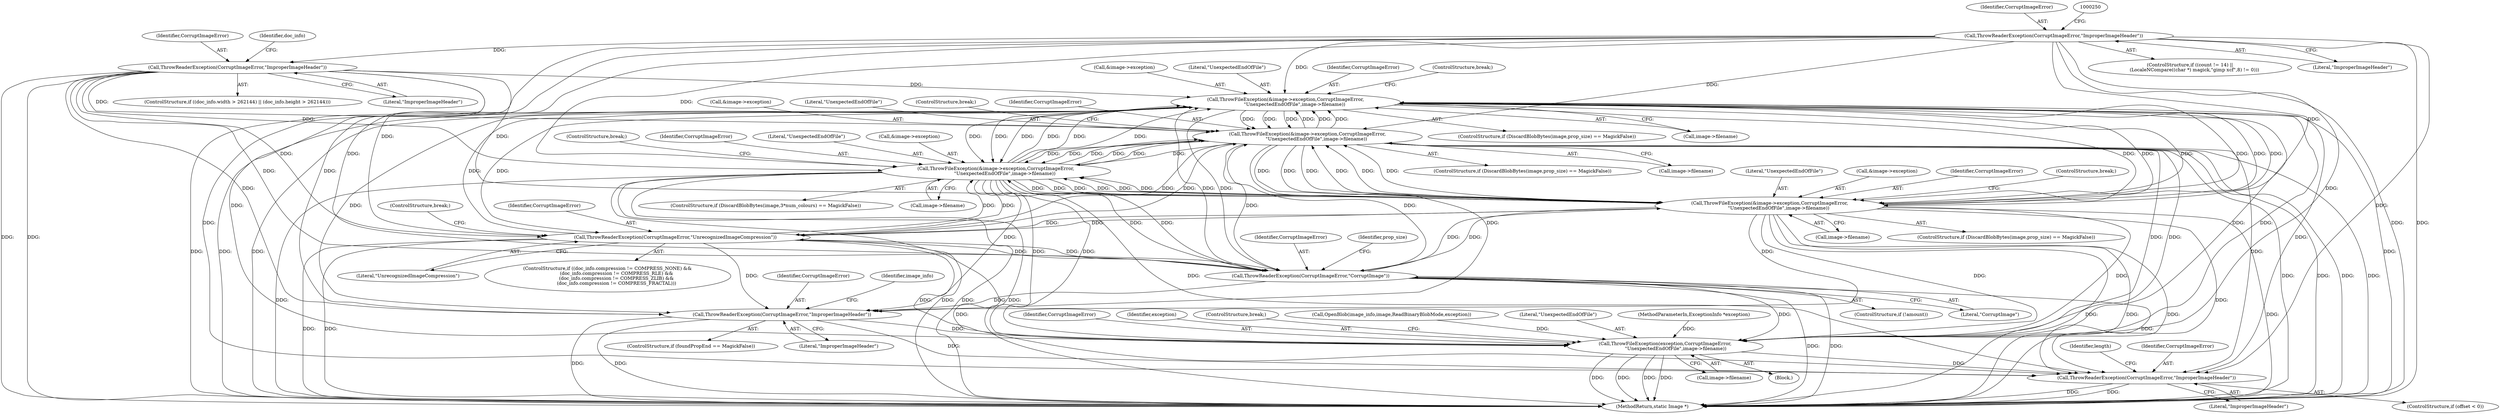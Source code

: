 digraph "0_ImageMagick_d31fec57e9dfb0516deead2053a856e3c71e9751@pointer" {
"1000548" [label="(Call,ThrowFileException(&image->exception,CorruptImageError,\n            \"UnexpectedEndOfFile\",image->filename))"];
"1000485" [label="(Call,ThrowFileException(&image->exception,CorruptImageError,\n            \"UnexpectedEndOfFile\",image->filename))"];
"1000430" [label="(Call,ThrowFileException(&image->exception,CorruptImageError,\n            \"UnexpectedEndOfFile\",image->filename))"];
"1000522" [label="(Call,ThrowFileException(&image->exception,CorruptImageError,\n            \"UnexpectedEndOfFile\",image->filename))"];
"1000548" [label="(Call,ThrowFileException(&image->exception,CorruptImageError,\n            \"UnexpectedEndOfFile\",image->filename))"];
"1000286" [label="(Call,ThrowReaderException(CorruptImageError,\"ImproperImageHeader\"))"];
"1000246" [label="(Call,ThrowReaderException(CorruptImageError,\"ImproperImageHeader\"))"];
"1000473" [label="(Call,ThrowReaderException(CorruptImageError,\"UnrecognizedImageCompression\"))"];
"1000624" [label="(Call,ThrowReaderException(CorruptImageError,\"CorruptImage\"))"];
"1000641" [label="(Call,ThrowReaderException(CorruptImageError,\"ImproperImageHeader\"))"];
"1000700" [label="(Call,ThrowFileException(exception,CorruptImageError,\n              \"UnexpectedEndOfFile\",image->filename))"];
"1000726" [label="(Call,ThrowReaderException(CorruptImageError,\"ImproperImageHeader\"))"];
"1000529" [label="(Call,image->filename)"];
"1000637" [label="(ControlStructure,if (foundPropEnd == MagickFalse))"];
"1000479" [label="(ControlStructure,if (DiscardBlobBytes(image,prop_size) == MagickFalse))"];
"1000553" [label="(Identifier,CorruptImageError)"];
"1000287" [label="(Identifier,CorruptImageError)"];
"1000730" [label="(Identifier,length)"];
"1000246" [label="(Call,ThrowReaderException(CorruptImageError,\"ImproperImageHeader\"))"];
"1000624" [label="(Call,ThrowReaderException(CorruptImageError,\"CorruptImage\"))"];
"1000274" [label="(ControlStructure,if ((doc_info.width > 262144) || (doc_info.height > 262144)))"];
"1000548" [label="(Call,ThrowFileException(&image->exception,CorruptImageError,\n            \"UnexpectedEndOfFile\",image->filename))"];
"1000440" [label="(ControlStructure,break;)"];
"1000558" [label="(ControlStructure,break;)"];
"1000528" [label="(Literal,\"UnexpectedEndOfFile\")"];
"1000702" [label="(Identifier,CorruptImageError)"];
"1000701" [label="(Identifier,exception)"];
"1000523" [label="(Call,&image->exception)"];
"1000516" [label="(ControlStructure,if (DiscardBlobBytes(image,prop_size) == MagickFalse))"];
"1000486" [label="(Call,&image->exception)"];
"1000485" [label="(Call,ThrowFileException(&image->exception,CorruptImageError,\n            \"UnexpectedEndOfFile\",image->filename))"];
"1000527" [label="(Identifier,CorruptImageError)"];
"1000542" [label="(ControlStructure,if (DiscardBlobBytes(image,prop_size) == MagickFalse))"];
"1000475" [label="(Literal,\"UnrecognizedImageCompression\")"];
"1000491" [label="(Literal,\"UnexpectedEndOfFile\")"];
"1000422" [label="(ControlStructure,if (DiscardBlobBytes(image,3*num_colours) == MagickFalse))"];
"1000522" [label="(Call,ThrowFileException(&image->exception,CorruptImageError,\n            \"UnexpectedEndOfFile\",image->filename))"];
"1000233" [label="(ControlStructure,if ((count != 14) ||\n      (LocaleNCompare((char *) magick,\"gimp xcf\",8) != 0)))"];
"1000625" [label="(Identifier,CorruptImageError)"];
"1000727" [label="(Identifier,CorruptImageError)"];
"1000476" [label="(ControlStructure,break;)"];
"1000704" [label="(Call,image->filename)"];
"1000549" [label="(Call,&image->exception)"];
"1000437" [label="(Call,image->filename)"];
"1000699" [label="(Block,)"];
"1000628" [label="(Identifier,prop_size)"];
"1000642" [label="(Identifier,CorruptImageError)"];
"1000473" [label="(Call,ThrowReaderException(CorruptImageError,\"UnrecognizedImageCompression\"))"];
"1000641" [label="(Call,ThrowReaderException(CorruptImageError,\"ImproperImageHeader\"))"];
"1000435" [label="(Identifier,CorruptImageError)"];
"1000288" [label="(Literal,\"ImproperImageHeader\")"];
"1000555" [label="(Call,image->filename)"];
"1000449" [label="(ControlStructure,if ((doc_info.compression != COMPRESS_NONE) &&\n            (doc_info.compression != COMPRESS_RLE) &&\n            (doc_info.compression != COMPRESS_ZLIB) &&\n            (doc_info.compression != COMPRESS_FRACTAL)))"];
"1000248" [label="(Literal,\"ImproperImageHeader\")"];
"1000700" [label="(Call,ThrowFileException(exception,CorruptImageError,\n              \"UnexpectedEndOfFile\",image->filename))"];
"1000707" [label="(ControlStructure,break;)"];
"1000436" [label="(Literal,\"UnexpectedEndOfFile\")"];
"1000207" [label="(Call,OpenBlob(image_info,image,ReadBinaryBlobMode,exception))"];
"1000291" [label="(Identifier,doc_info)"];
"1000643" [label="(Literal,\"ImproperImageHeader\")"];
"1000648" [label="(Identifier,image_info)"];
"1001006" [label="(MethodReturn,static Image *)"];
"1000621" [label="(ControlStructure,if (!amount))"];
"1000492" [label="(Call,image->filename)"];
"1000495" [label="(ControlStructure,break;)"];
"1000286" [label="(Call,ThrowReaderException(CorruptImageError,\"ImproperImageHeader\"))"];
"1000431" [label="(Call,&image->exception)"];
"1000247" [label="(Identifier,CorruptImageError)"];
"1000703" [label="(Literal,\"UnexpectedEndOfFile\")"];
"1000474" [label="(Identifier,CorruptImageError)"];
"1000554" [label="(Literal,\"UnexpectedEndOfFile\")"];
"1000490" [label="(Identifier,CorruptImageError)"];
"1000726" [label="(Call,ThrowReaderException(CorruptImageError,\"ImproperImageHeader\"))"];
"1000626" [label="(Literal,\"CorruptImage\")"];
"1000147" [label="(MethodParameterIn,ExceptionInfo *exception)"];
"1000722" [label="(ControlStructure,if (offset < 0))"];
"1000728" [label="(Literal,\"ImproperImageHeader\")"];
"1000430" [label="(Call,ThrowFileException(&image->exception,CorruptImageError,\n            \"UnexpectedEndOfFile\",image->filename))"];
"1000532" [label="(ControlStructure,break;)"];
"1000548" -> "1000542"  [label="AST: "];
"1000548" -> "1000555"  [label="CFG: "];
"1000549" -> "1000548"  [label="AST: "];
"1000553" -> "1000548"  [label="AST: "];
"1000554" -> "1000548"  [label="AST: "];
"1000555" -> "1000548"  [label="AST: "];
"1000558" -> "1000548"  [label="CFG: "];
"1000548" -> "1001006"  [label="DDG: "];
"1000548" -> "1001006"  [label="DDG: "];
"1000548" -> "1001006"  [label="DDG: "];
"1000548" -> "1001006"  [label="DDG: "];
"1000548" -> "1000430"  [label="DDG: "];
"1000548" -> "1000430"  [label="DDG: "];
"1000548" -> "1000430"  [label="DDG: "];
"1000548" -> "1000473"  [label="DDG: "];
"1000548" -> "1000485"  [label="DDG: "];
"1000548" -> "1000485"  [label="DDG: "];
"1000548" -> "1000485"  [label="DDG: "];
"1000548" -> "1000522"  [label="DDG: "];
"1000548" -> "1000522"  [label="DDG: "];
"1000548" -> "1000522"  [label="DDG: "];
"1000485" -> "1000548"  [label="DDG: "];
"1000485" -> "1000548"  [label="DDG: "];
"1000485" -> "1000548"  [label="DDG: "];
"1000430" -> "1000548"  [label="DDG: "];
"1000430" -> "1000548"  [label="DDG: "];
"1000430" -> "1000548"  [label="DDG: "];
"1000522" -> "1000548"  [label="DDG: "];
"1000522" -> "1000548"  [label="DDG: "];
"1000522" -> "1000548"  [label="DDG: "];
"1000286" -> "1000548"  [label="DDG: "];
"1000473" -> "1000548"  [label="DDG: "];
"1000624" -> "1000548"  [label="DDG: "];
"1000246" -> "1000548"  [label="DDG: "];
"1000548" -> "1000624"  [label="DDG: "];
"1000548" -> "1000641"  [label="DDG: "];
"1000548" -> "1000700"  [label="DDG: "];
"1000548" -> "1000700"  [label="DDG: "];
"1000548" -> "1000726"  [label="DDG: "];
"1000485" -> "1000479"  [label="AST: "];
"1000485" -> "1000492"  [label="CFG: "];
"1000486" -> "1000485"  [label="AST: "];
"1000490" -> "1000485"  [label="AST: "];
"1000491" -> "1000485"  [label="AST: "];
"1000492" -> "1000485"  [label="AST: "];
"1000495" -> "1000485"  [label="CFG: "];
"1000485" -> "1001006"  [label="DDG: "];
"1000485" -> "1001006"  [label="DDG: "];
"1000485" -> "1001006"  [label="DDG: "];
"1000485" -> "1001006"  [label="DDG: "];
"1000485" -> "1000430"  [label="DDG: "];
"1000485" -> "1000430"  [label="DDG: "];
"1000485" -> "1000430"  [label="DDG: "];
"1000485" -> "1000473"  [label="DDG: "];
"1000430" -> "1000485"  [label="DDG: "];
"1000430" -> "1000485"  [label="DDG: "];
"1000430" -> "1000485"  [label="DDG: "];
"1000522" -> "1000485"  [label="DDG: "];
"1000522" -> "1000485"  [label="DDG: "];
"1000522" -> "1000485"  [label="DDG: "];
"1000286" -> "1000485"  [label="DDG: "];
"1000473" -> "1000485"  [label="DDG: "];
"1000624" -> "1000485"  [label="DDG: "];
"1000246" -> "1000485"  [label="DDG: "];
"1000485" -> "1000522"  [label="DDG: "];
"1000485" -> "1000522"  [label="DDG: "];
"1000485" -> "1000522"  [label="DDG: "];
"1000485" -> "1000624"  [label="DDG: "];
"1000485" -> "1000641"  [label="DDG: "];
"1000485" -> "1000700"  [label="DDG: "];
"1000485" -> "1000700"  [label="DDG: "];
"1000485" -> "1000726"  [label="DDG: "];
"1000430" -> "1000422"  [label="AST: "];
"1000430" -> "1000437"  [label="CFG: "];
"1000431" -> "1000430"  [label="AST: "];
"1000435" -> "1000430"  [label="AST: "];
"1000436" -> "1000430"  [label="AST: "];
"1000437" -> "1000430"  [label="AST: "];
"1000440" -> "1000430"  [label="CFG: "];
"1000430" -> "1001006"  [label="DDG: "];
"1000430" -> "1001006"  [label="DDG: "];
"1000430" -> "1001006"  [label="DDG: "];
"1000430" -> "1001006"  [label="DDG: "];
"1000522" -> "1000430"  [label="DDG: "];
"1000522" -> "1000430"  [label="DDG: "];
"1000522" -> "1000430"  [label="DDG: "];
"1000286" -> "1000430"  [label="DDG: "];
"1000473" -> "1000430"  [label="DDG: "];
"1000624" -> "1000430"  [label="DDG: "];
"1000246" -> "1000430"  [label="DDG: "];
"1000430" -> "1000473"  [label="DDG: "];
"1000430" -> "1000522"  [label="DDG: "];
"1000430" -> "1000522"  [label="DDG: "];
"1000430" -> "1000522"  [label="DDG: "];
"1000430" -> "1000624"  [label="DDG: "];
"1000430" -> "1000641"  [label="DDG: "];
"1000430" -> "1000700"  [label="DDG: "];
"1000430" -> "1000700"  [label="DDG: "];
"1000430" -> "1000726"  [label="DDG: "];
"1000522" -> "1000516"  [label="AST: "];
"1000522" -> "1000529"  [label="CFG: "];
"1000523" -> "1000522"  [label="AST: "];
"1000527" -> "1000522"  [label="AST: "];
"1000528" -> "1000522"  [label="AST: "];
"1000529" -> "1000522"  [label="AST: "];
"1000532" -> "1000522"  [label="CFG: "];
"1000522" -> "1001006"  [label="DDG: "];
"1000522" -> "1001006"  [label="DDG: "];
"1000522" -> "1001006"  [label="DDG: "];
"1000522" -> "1001006"  [label="DDG: "];
"1000522" -> "1000473"  [label="DDG: "];
"1000286" -> "1000522"  [label="DDG: "];
"1000473" -> "1000522"  [label="DDG: "];
"1000624" -> "1000522"  [label="DDG: "];
"1000246" -> "1000522"  [label="DDG: "];
"1000522" -> "1000624"  [label="DDG: "];
"1000522" -> "1000641"  [label="DDG: "];
"1000522" -> "1000700"  [label="DDG: "];
"1000522" -> "1000700"  [label="DDG: "];
"1000522" -> "1000726"  [label="DDG: "];
"1000286" -> "1000274"  [label="AST: "];
"1000286" -> "1000288"  [label="CFG: "];
"1000287" -> "1000286"  [label="AST: "];
"1000288" -> "1000286"  [label="AST: "];
"1000291" -> "1000286"  [label="CFG: "];
"1000286" -> "1001006"  [label="DDG: "];
"1000286" -> "1001006"  [label="DDG: "];
"1000246" -> "1000286"  [label="DDG: "];
"1000286" -> "1000473"  [label="DDG: "];
"1000286" -> "1000624"  [label="DDG: "];
"1000286" -> "1000641"  [label="DDG: "];
"1000286" -> "1000700"  [label="DDG: "];
"1000286" -> "1000726"  [label="DDG: "];
"1000246" -> "1000233"  [label="AST: "];
"1000246" -> "1000248"  [label="CFG: "];
"1000247" -> "1000246"  [label="AST: "];
"1000248" -> "1000246"  [label="AST: "];
"1000250" -> "1000246"  [label="CFG: "];
"1000246" -> "1001006"  [label="DDG: "];
"1000246" -> "1001006"  [label="DDG: "];
"1000246" -> "1000473"  [label="DDG: "];
"1000246" -> "1000624"  [label="DDG: "];
"1000246" -> "1000641"  [label="DDG: "];
"1000246" -> "1000700"  [label="DDG: "];
"1000246" -> "1000726"  [label="DDG: "];
"1000473" -> "1000449"  [label="AST: "];
"1000473" -> "1000475"  [label="CFG: "];
"1000474" -> "1000473"  [label="AST: "];
"1000475" -> "1000473"  [label="AST: "];
"1000476" -> "1000473"  [label="CFG: "];
"1000473" -> "1001006"  [label="DDG: "];
"1000473" -> "1001006"  [label="DDG: "];
"1000624" -> "1000473"  [label="DDG: "];
"1000473" -> "1000624"  [label="DDG: "];
"1000473" -> "1000641"  [label="DDG: "];
"1000473" -> "1000700"  [label="DDG: "];
"1000473" -> "1000726"  [label="DDG: "];
"1000624" -> "1000621"  [label="AST: "];
"1000624" -> "1000626"  [label="CFG: "];
"1000625" -> "1000624"  [label="AST: "];
"1000626" -> "1000624"  [label="AST: "];
"1000628" -> "1000624"  [label="CFG: "];
"1000624" -> "1001006"  [label="DDG: "];
"1000624" -> "1001006"  [label="DDG: "];
"1000624" -> "1000641"  [label="DDG: "];
"1000624" -> "1000700"  [label="DDG: "];
"1000624" -> "1000726"  [label="DDG: "];
"1000641" -> "1000637"  [label="AST: "];
"1000641" -> "1000643"  [label="CFG: "];
"1000642" -> "1000641"  [label="AST: "];
"1000643" -> "1000641"  [label="AST: "];
"1000648" -> "1000641"  [label="CFG: "];
"1000641" -> "1001006"  [label="DDG: "];
"1000641" -> "1001006"  [label="DDG: "];
"1000641" -> "1000700"  [label="DDG: "];
"1000641" -> "1000726"  [label="DDG: "];
"1000700" -> "1000699"  [label="AST: "];
"1000700" -> "1000704"  [label="CFG: "];
"1000701" -> "1000700"  [label="AST: "];
"1000702" -> "1000700"  [label="AST: "];
"1000703" -> "1000700"  [label="AST: "];
"1000704" -> "1000700"  [label="AST: "];
"1000707" -> "1000700"  [label="CFG: "];
"1000700" -> "1001006"  [label="DDG: "];
"1000700" -> "1001006"  [label="DDG: "];
"1000700" -> "1001006"  [label="DDG: "];
"1000700" -> "1001006"  [label="DDG: "];
"1000147" -> "1000700"  [label="DDG: "];
"1000207" -> "1000700"  [label="DDG: "];
"1000700" -> "1000726"  [label="DDG: "];
"1000726" -> "1000722"  [label="AST: "];
"1000726" -> "1000728"  [label="CFG: "];
"1000727" -> "1000726"  [label="AST: "];
"1000728" -> "1000726"  [label="AST: "];
"1000730" -> "1000726"  [label="CFG: "];
"1000726" -> "1001006"  [label="DDG: "];
"1000726" -> "1001006"  [label="DDG: "];
}
